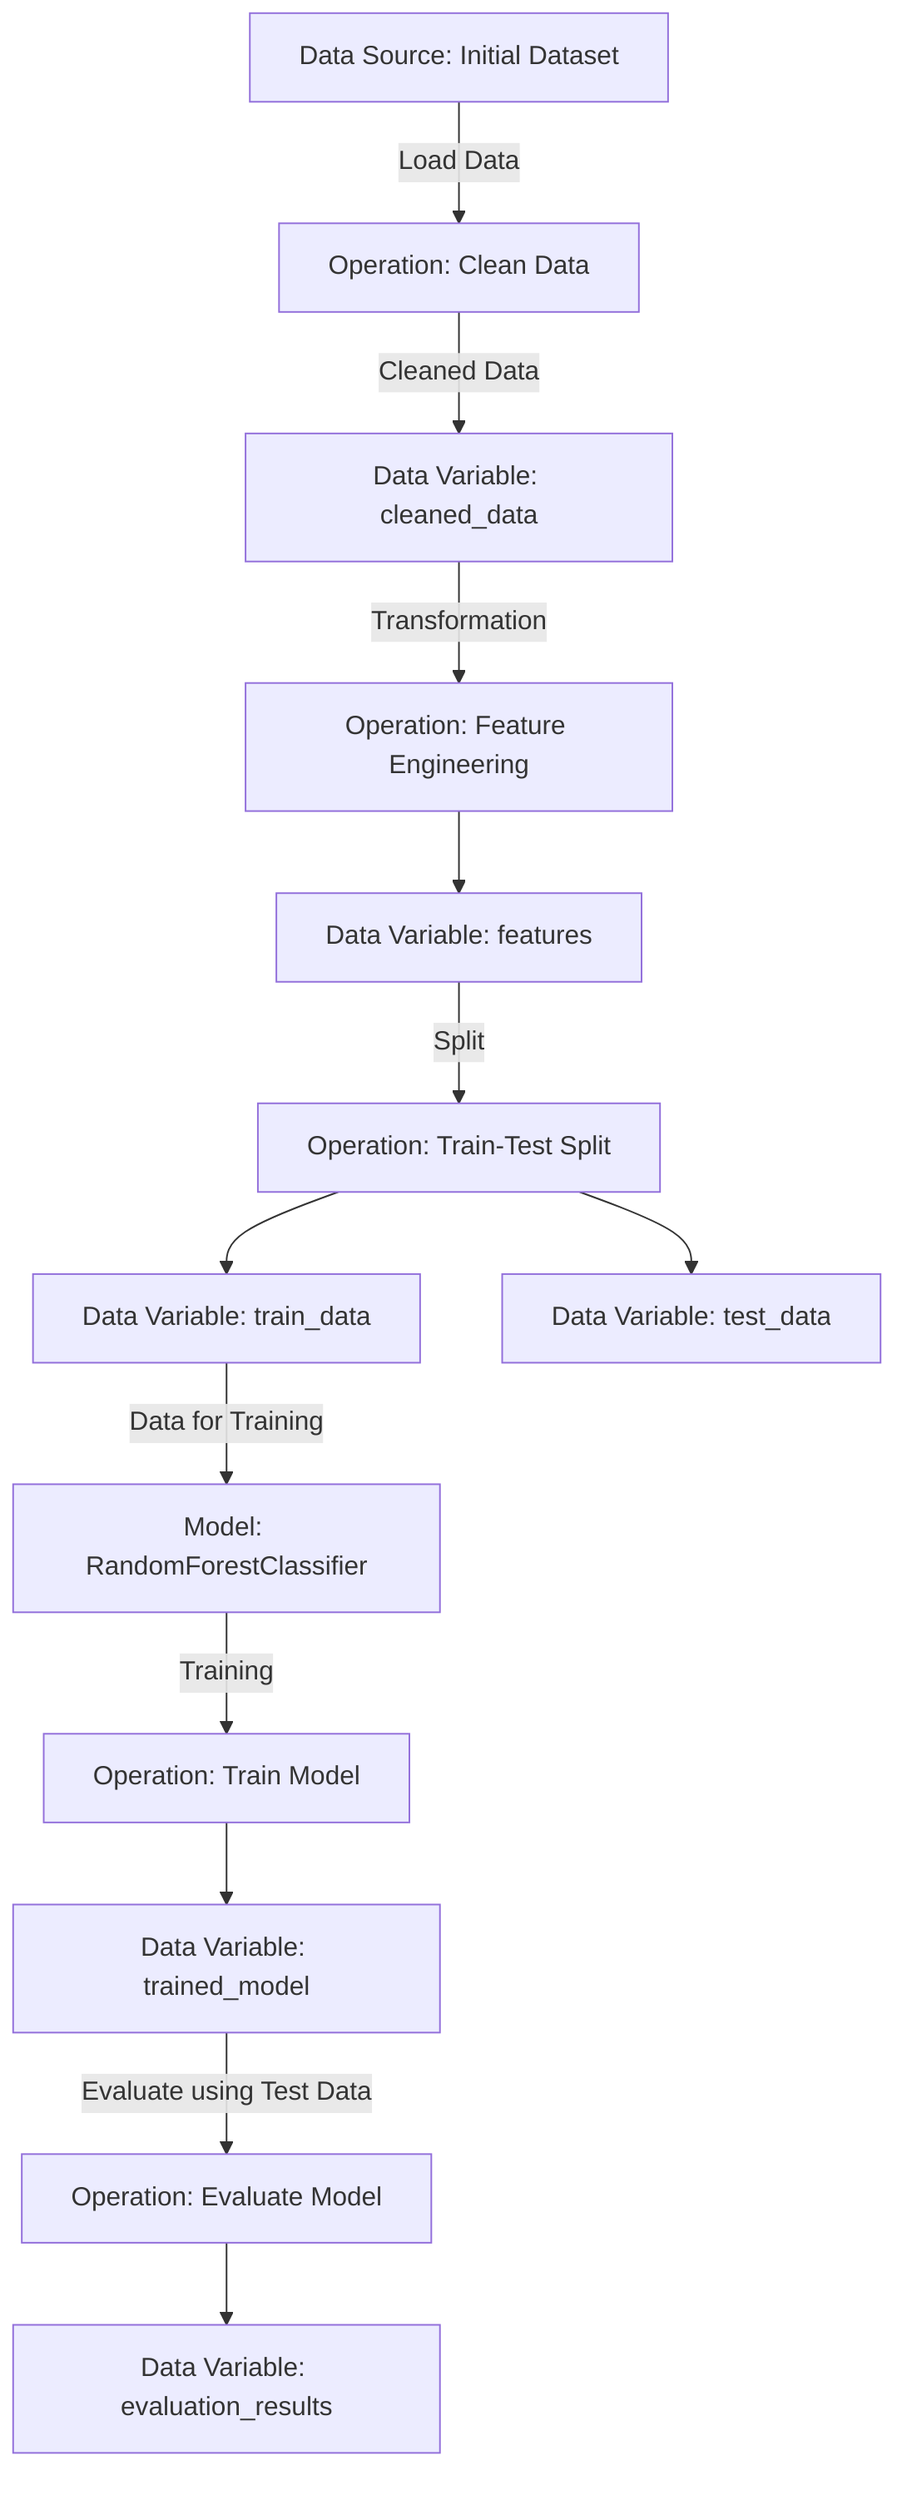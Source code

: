 flowchart TD
    %% Load Dataset
    DS1["Data Source: Initial Dataset"] -->|Load Data| op1
    click DS1 "path/to/data.csv" "Open Data Source"

    %% Data Preparation
    op1["Operation: Clean Data"] -->|Cleaned Data| dv1["Data Variable: cleaned_data"]

    %% Feature Engineering
    dv1 -->|Transformation| op2["Operation: Feature Engineering"]
    op2 --> dv2["Data Variable: features"]

    %% Split Data
    dv2 -->|Split| op3["Operation: Train-Test Split"]
    op3 --> dv3["Data Variable: train_data"]
    op3 --> dv4["Data Variable: test_data"]

    %% Initialize Model
    dv3 -->|Data for Training| model1["Model: RandomForestClassifier"]
    click model1 "https://scikit-learn.org/stable/modules/generated/sklearn.ensemble.RandomForestClassifier.html" "Open RandomForestClassifier Documentation"

    %% Train Model
    model1 -->|Training| op4["Operation: Train Model"]
    op4 --> dv5["Data Variable: trained_model"]

    %% Evaluate Model
    dv5 -->|Evaluate using Test Data| op5["Operation: Evaluate Model"]
    op5 --> dv6["Data Variable: evaluation_results"]